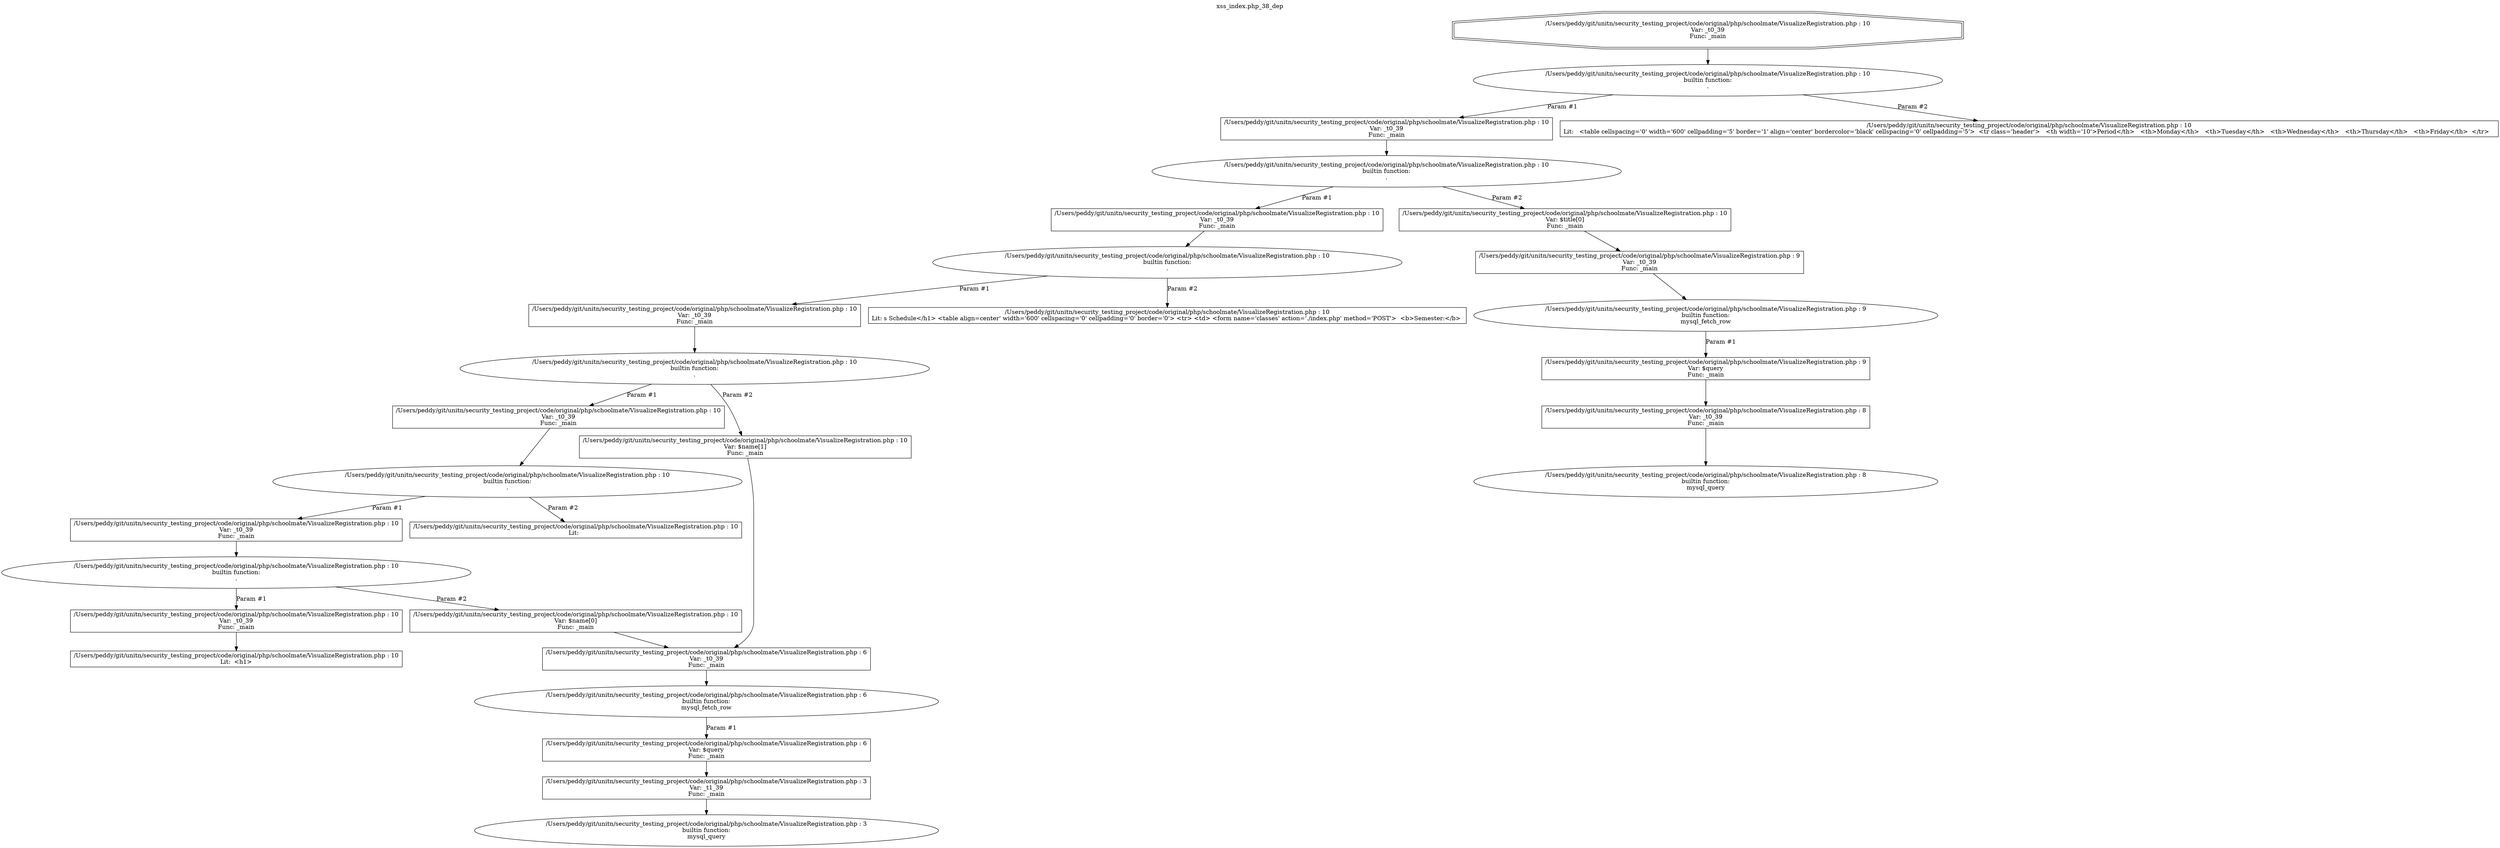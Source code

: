 digraph cfg {
  label="xss_index.php_38_dep";
  labelloc=t;
  n1 [shape=doubleoctagon, label="/Users/peddy/git/unitn/security_testing_project/code/original/php/schoolmate/VisualizeRegistration.php : 10\nVar: _t0_39\nFunc: _main\n"];
  n2 [shape=ellipse, label="/Users/peddy/git/unitn/security_testing_project/code/original/php/schoolmate/VisualizeRegistration.php : 10\nbuiltin function:\n.\n"];
  n3 [shape=box, label="/Users/peddy/git/unitn/security_testing_project/code/original/php/schoolmate/VisualizeRegistration.php : 10\nVar: _t0_39\nFunc: _main\n"];
  n4 [shape=ellipse, label="/Users/peddy/git/unitn/security_testing_project/code/original/php/schoolmate/VisualizeRegistration.php : 10\nbuiltin function:\n.\n"];
  n5 [shape=box, label="/Users/peddy/git/unitn/security_testing_project/code/original/php/schoolmate/VisualizeRegistration.php : 10\nVar: _t0_39\nFunc: _main\n"];
  n6 [shape=ellipse, label="/Users/peddy/git/unitn/security_testing_project/code/original/php/schoolmate/VisualizeRegistration.php : 10\nbuiltin function:\n.\n"];
  n7 [shape=box, label="/Users/peddy/git/unitn/security_testing_project/code/original/php/schoolmate/VisualizeRegistration.php : 10\nVar: _t0_39\nFunc: _main\n"];
  n8 [shape=ellipse, label="/Users/peddy/git/unitn/security_testing_project/code/original/php/schoolmate/VisualizeRegistration.php : 10\nbuiltin function:\n.\n"];
  n9 [shape=box, label="/Users/peddy/git/unitn/security_testing_project/code/original/php/schoolmate/VisualizeRegistration.php : 10\nVar: _t0_39\nFunc: _main\n"];
  n10 [shape=ellipse, label="/Users/peddy/git/unitn/security_testing_project/code/original/php/schoolmate/VisualizeRegistration.php : 10\nbuiltin function:\n.\n"];
  n11 [shape=box, label="/Users/peddy/git/unitn/security_testing_project/code/original/php/schoolmate/VisualizeRegistration.php : 10\nVar: _t0_39\nFunc: _main\n"];
  n12 [shape=ellipse, label="/Users/peddy/git/unitn/security_testing_project/code/original/php/schoolmate/VisualizeRegistration.php : 10\nbuiltin function:\n.\n"];
  n13 [shape=box, label="/Users/peddy/git/unitn/security_testing_project/code/original/php/schoolmate/VisualizeRegistration.php : 10\nVar: _t0_39\nFunc: _main\n"];
  n14 [shape=box, label="/Users/peddy/git/unitn/security_testing_project/code/original/php/schoolmate/VisualizeRegistration.php : 10\nLit:  <h1>\n"];
  n15 [shape=box, label="/Users/peddy/git/unitn/security_testing_project/code/original/php/schoolmate/VisualizeRegistration.php : 10\nVar: $name[0]\nFunc: _main\n"];
  n16 [shape=box, label="/Users/peddy/git/unitn/security_testing_project/code/original/php/schoolmate/VisualizeRegistration.php : 6\nVar: _t0_39\nFunc: _main\n"];
  n17 [shape=ellipse, label="/Users/peddy/git/unitn/security_testing_project/code/original/php/schoolmate/VisualizeRegistration.php : 6\nbuiltin function:\nmysql_fetch_row\n"];
  n18 [shape=box, label="/Users/peddy/git/unitn/security_testing_project/code/original/php/schoolmate/VisualizeRegistration.php : 6\nVar: $query\nFunc: _main\n"];
  n19 [shape=box, label="/Users/peddy/git/unitn/security_testing_project/code/original/php/schoolmate/VisualizeRegistration.php : 3\nVar: _t1_39\nFunc: _main\n"];
  n20 [shape=ellipse, label="/Users/peddy/git/unitn/security_testing_project/code/original/php/schoolmate/VisualizeRegistration.php : 3\nbuiltin function:\nmysql_query\n"];
  n21 [shape=box, label="/Users/peddy/git/unitn/security_testing_project/code/original/php/schoolmate/VisualizeRegistration.php : 10\nLit:  \n"];
  n22 [shape=box, label="/Users/peddy/git/unitn/security_testing_project/code/original/php/schoolmate/VisualizeRegistration.php : 10\nVar: $name[1]\nFunc: _main\n"];
  n23 [shape=box, label="/Users/peddy/git/unitn/security_testing_project/code/original/php/schoolmate/VisualizeRegistration.php : 10\nLit: s Schedule</h1> <table align=center' width='600' cellspacing='0' cellpadding='0' border='0'> <tr> <td> <form name='classes' action='./index.php' method='POST'>  <b>Semester:</b> \n"];
  n24 [shape=box, label="/Users/peddy/git/unitn/security_testing_project/code/original/php/schoolmate/VisualizeRegistration.php : 10\nVar: $title[0]\nFunc: _main\n"];
  n25 [shape=box, label="/Users/peddy/git/unitn/security_testing_project/code/original/php/schoolmate/VisualizeRegistration.php : 9\nVar: _t0_39\nFunc: _main\n"];
  n26 [shape=ellipse, label="/Users/peddy/git/unitn/security_testing_project/code/original/php/schoolmate/VisualizeRegistration.php : 9\nbuiltin function:\nmysql_fetch_row\n"];
  n27 [shape=box, label="/Users/peddy/git/unitn/security_testing_project/code/original/php/schoolmate/VisualizeRegistration.php : 9\nVar: $query\nFunc: _main\n"];
  n28 [shape=box, label="/Users/peddy/git/unitn/security_testing_project/code/original/php/schoolmate/VisualizeRegistration.php : 8\nVar: _t0_39\nFunc: _main\n"];
  n29 [shape=ellipse, label="/Users/peddy/git/unitn/security_testing_project/code/original/php/schoolmate/VisualizeRegistration.php : 8\nbuiltin function:\nmysql_query\n"];
  n30 [shape=box, label="/Users/peddy/git/unitn/security_testing_project/code/original/php/schoolmate/VisualizeRegistration.php : 10\nLit:   <table cellspacing='0' width='600' cellpadding='5' border='1' align='center' bordercolor='black' cellspacing='0' cellpadding='5'>  <tr class='header'>   <th width='10'>Period</th>   <th>Monday</th>   <th>Tuesday</th>   <th>Wednesday</th>   <th>Thursday</th>   <th>Friday</th>  </tr>   \n"];
  n1 -> n2;
  n3 -> n4;
  n5 -> n6;
  n7 -> n8;
  n9 -> n10;
  n11 -> n12;
  n13 -> n14;
  n12 -> n13[label="Param #1"];
  n12 -> n15[label="Param #2"];
  n16 -> n17;
  n19 -> n20;
  n18 -> n19;
  n17 -> n18[label="Param #1"];
  n15 -> n16;
  n10 -> n11[label="Param #1"];
  n10 -> n21[label="Param #2"];
  n8 -> n9[label="Param #1"];
  n8 -> n22[label="Param #2"];
  n22 -> n16;
  n6 -> n7[label="Param #1"];
  n6 -> n23[label="Param #2"];
  n4 -> n5[label="Param #1"];
  n4 -> n24[label="Param #2"];
  n25 -> n26;
  n28 -> n29;
  n27 -> n28;
  n26 -> n27[label="Param #1"];
  n24 -> n25;
  n2 -> n3[label="Param #1"];
  n2 -> n30[label="Param #2"];
}
